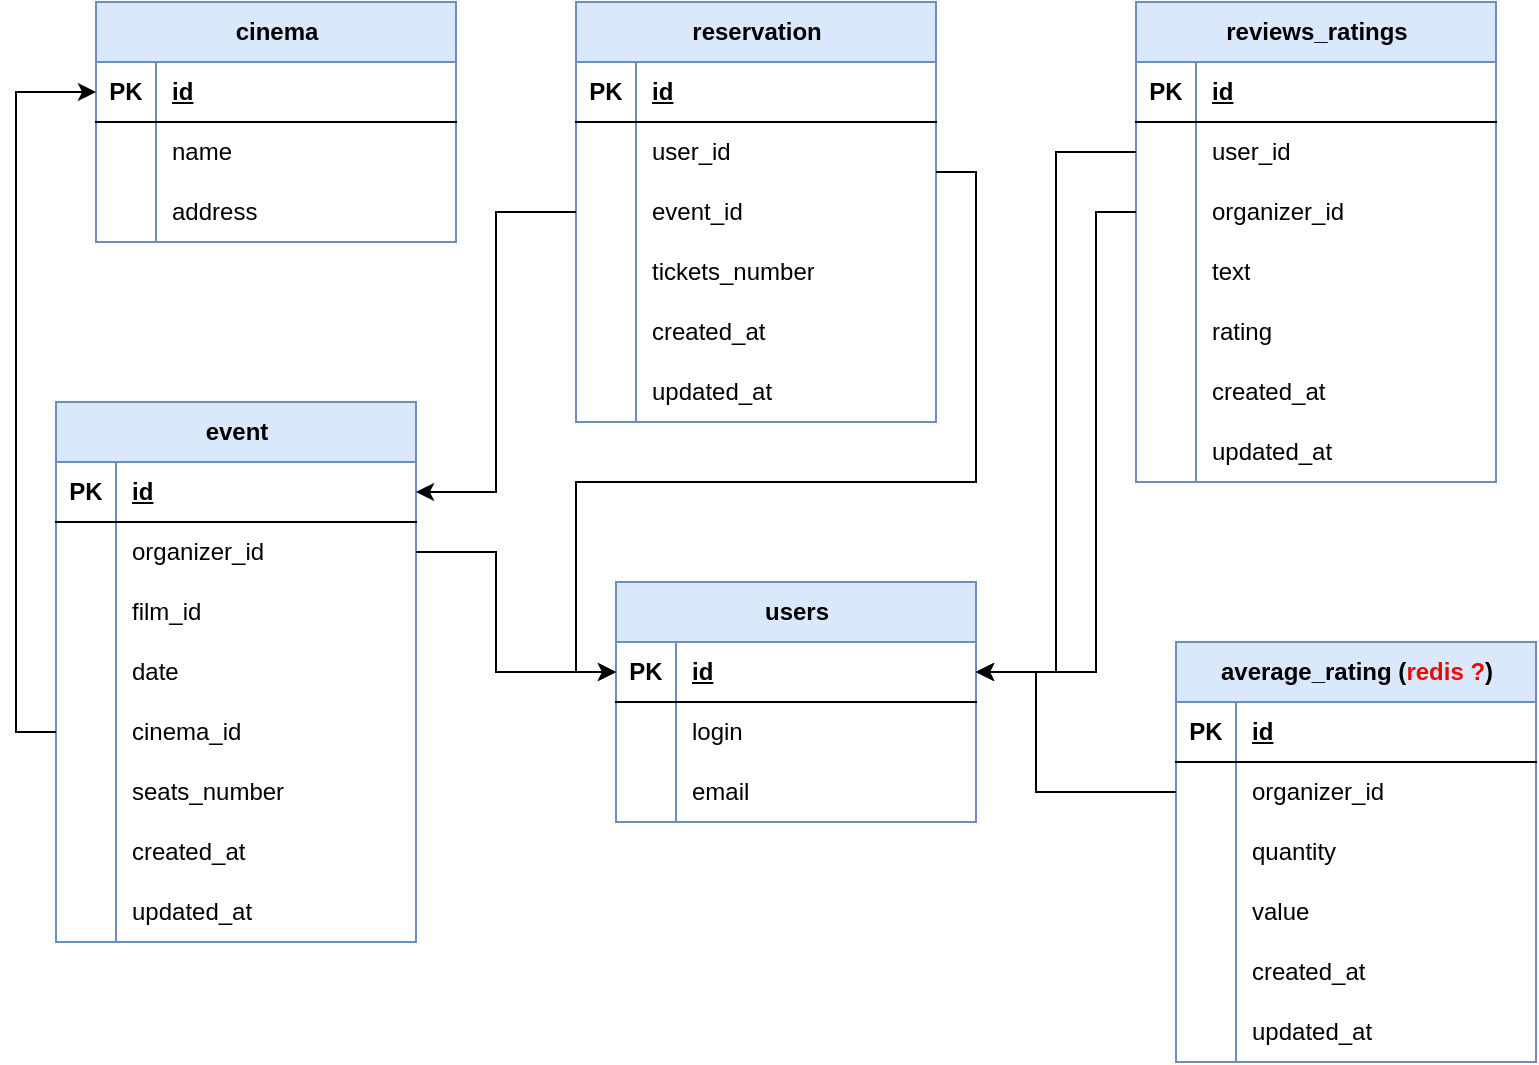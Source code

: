 <mxfile version="22.1.18" type="github">
  <diagram name="Страница — 1" id="oq_kUzx2xhoSxxV91Ang">
    <mxGraphModel dx="845" dy="782" grid="1" gridSize="10" guides="1" tooltips="1" connect="1" arrows="1" fold="1" page="1" pageScale="1" pageWidth="827" pageHeight="1169" math="0" shadow="0">
      <root>
        <mxCell id="0" />
        <mxCell id="1" parent="0" />
        <mxCell id="KejXjHFrQKpCQ6YJ0k5j-1" value="event" style="shape=table;startSize=30;container=1;collapsible=1;childLayout=tableLayout;fixedRows=1;rowLines=0;fontStyle=1;align=center;resizeLast=1;html=1;fillColor=#dae8fc;strokeColor=#6c8ebf;" vertex="1" parent="1">
          <mxGeometry x="60" y="240" width="180" height="270" as="geometry" />
        </mxCell>
        <mxCell id="KejXjHFrQKpCQ6YJ0k5j-2" value="" style="shape=tableRow;horizontal=0;startSize=0;swimlaneHead=0;swimlaneBody=0;fillColor=none;collapsible=0;dropTarget=0;points=[[0,0.5],[1,0.5]];portConstraint=eastwest;top=0;left=0;right=0;bottom=1;" vertex="1" parent="KejXjHFrQKpCQ6YJ0k5j-1">
          <mxGeometry y="30" width="180" height="30" as="geometry" />
        </mxCell>
        <mxCell id="KejXjHFrQKpCQ6YJ0k5j-3" value="PK" style="shape=partialRectangle;connectable=0;fillColor=none;top=0;left=0;bottom=0;right=0;fontStyle=1;overflow=hidden;whiteSpace=wrap;html=1;" vertex="1" parent="KejXjHFrQKpCQ6YJ0k5j-2">
          <mxGeometry width="30" height="30" as="geometry">
            <mxRectangle width="30" height="30" as="alternateBounds" />
          </mxGeometry>
        </mxCell>
        <mxCell id="KejXjHFrQKpCQ6YJ0k5j-4" value="id" style="shape=partialRectangle;connectable=0;fillColor=none;top=0;left=0;bottom=0;right=0;align=left;spacingLeft=6;fontStyle=5;overflow=hidden;whiteSpace=wrap;html=1;" vertex="1" parent="KejXjHFrQKpCQ6YJ0k5j-2">
          <mxGeometry x="30" width="150" height="30" as="geometry">
            <mxRectangle width="150" height="30" as="alternateBounds" />
          </mxGeometry>
        </mxCell>
        <mxCell id="KejXjHFrQKpCQ6YJ0k5j-5" value="" style="shape=tableRow;horizontal=0;startSize=0;swimlaneHead=0;swimlaneBody=0;fillColor=none;collapsible=0;dropTarget=0;points=[[0,0.5],[1,0.5]];portConstraint=eastwest;top=0;left=0;right=0;bottom=0;" vertex="1" parent="KejXjHFrQKpCQ6YJ0k5j-1">
          <mxGeometry y="60" width="180" height="30" as="geometry" />
        </mxCell>
        <mxCell id="KejXjHFrQKpCQ6YJ0k5j-6" value="" style="shape=partialRectangle;connectable=0;fillColor=none;top=0;left=0;bottom=0;right=0;editable=1;overflow=hidden;whiteSpace=wrap;html=1;" vertex="1" parent="KejXjHFrQKpCQ6YJ0k5j-5">
          <mxGeometry width="30" height="30" as="geometry">
            <mxRectangle width="30" height="30" as="alternateBounds" />
          </mxGeometry>
        </mxCell>
        <mxCell id="KejXjHFrQKpCQ6YJ0k5j-7" value="organizer_id" style="shape=partialRectangle;connectable=0;fillColor=none;top=0;left=0;bottom=0;right=0;align=left;spacingLeft=6;overflow=hidden;whiteSpace=wrap;html=1;" vertex="1" parent="KejXjHFrQKpCQ6YJ0k5j-5">
          <mxGeometry x="30" width="150" height="30" as="geometry">
            <mxRectangle width="150" height="30" as="alternateBounds" />
          </mxGeometry>
        </mxCell>
        <mxCell id="KejXjHFrQKpCQ6YJ0k5j-8" value="" style="shape=tableRow;horizontal=0;startSize=0;swimlaneHead=0;swimlaneBody=0;fillColor=none;collapsible=0;dropTarget=0;points=[[0,0.5],[1,0.5]];portConstraint=eastwest;top=0;left=0;right=0;bottom=0;" vertex="1" parent="KejXjHFrQKpCQ6YJ0k5j-1">
          <mxGeometry y="90" width="180" height="30" as="geometry" />
        </mxCell>
        <mxCell id="KejXjHFrQKpCQ6YJ0k5j-9" value="" style="shape=partialRectangle;connectable=0;fillColor=none;top=0;left=0;bottom=0;right=0;editable=1;overflow=hidden;whiteSpace=wrap;html=1;" vertex="1" parent="KejXjHFrQKpCQ6YJ0k5j-8">
          <mxGeometry width="30" height="30" as="geometry">
            <mxRectangle width="30" height="30" as="alternateBounds" />
          </mxGeometry>
        </mxCell>
        <mxCell id="KejXjHFrQKpCQ6YJ0k5j-10" value="film_id" style="shape=partialRectangle;connectable=0;fillColor=none;top=0;left=0;bottom=0;right=0;align=left;spacingLeft=6;overflow=hidden;whiteSpace=wrap;html=1;" vertex="1" parent="KejXjHFrQKpCQ6YJ0k5j-8">
          <mxGeometry x="30" width="150" height="30" as="geometry">
            <mxRectangle width="150" height="30" as="alternateBounds" />
          </mxGeometry>
        </mxCell>
        <mxCell id="KejXjHFrQKpCQ6YJ0k5j-11" value="" style="shape=tableRow;horizontal=0;startSize=0;swimlaneHead=0;swimlaneBody=0;fillColor=none;collapsible=0;dropTarget=0;points=[[0,0.5],[1,0.5]];portConstraint=eastwest;top=0;left=0;right=0;bottom=0;" vertex="1" parent="KejXjHFrQKpCQ6YJ0k5j-1">
          <mxGeometry y="120" width="180" height="30" as="geometry" />
        </mxCell>
        <mxCell id="KejXjHFrQKpCQ6YJ0k5j-12" value="" style="shape=partialRectangle;connectable=0;fillColor=none;top=0;left=0;bottom=0;right=0;editable=1;overflow=hidden;whiteSpace=wrap;html=1;" vertex="1" parent="KejXjHFrQKpCQ6YJ0k5j-11">
          <mxGeometry width="30" height="30" as="geometry">
            <mxRectangle width="30" height="30" as="alternateBounds" />
          </mxGeometry>
        </mxCell>
        <mxCell id="KejXjHFrQKpCQ6YJ0k5j-13" value="date" style="shape=partialRectangle;connectable=0;fillColor=none;top=0;left=0;bottom=0;right=0;align=left;spacingLeft=6;overflow=hidden;whiteSpace=wrap;html=1;" vertex="1" parent="KejXjHFrQKpCQ6YJ0k5j-11">
          <mxGeometry x="30" width="150" height="30" as="geometry">
            <mxRectangle width="150" height="30" as="alternateBounds" />
          </mxGeometry>
        </mxCell>
        <mxCell id="KejXjHFrQKpCQ6YJ0k5j-41" value="" style="shape=tableRow;horizontal=0;startSize=0;swimlaneHead=0;swimlaneBody=0;fillColor=none;collapsible=0;dropTarget=0;points=[[0,0.5],[1,0.5]];portConstraint=eastwest;top=0;left=0;right=0;bottom=0;" vertex="1" parent="KejXjHFrQKpCQ6YJ0k5j-1">
          <mxGeometry y="150" width="180" height="30" as="geometry" />
        </mxCell>
        <mxCell id="KejXjHFrQKpCQ6YJ0k5j-42" value="" style="shape=partialRectangle;connectable=0;fillColor=none;top=0;left=0;bottom=0;right=0;editable=1;overflow=hidden;whiteSpace=wrap;html=1;" vertex="1" parent="KejXjHFrQKpCQ6YJ0k5j-41">
          <mxGeometry width="30" height="30" as="geometry">
            <mxRectangle width="30" height="30" as="alternateBounds" />
          </mxGeometry>
        </mxCell>
        <mxCell id="KejXjHFrQKpCQ6YJ0k5j-43" value="cinema_id" style="shape=partialRectangle;connectable=0;fillColor=none;top=0;left=0;bottom=0;right=0;align=left;spacingLeft=6;overflow=hidden;whiteSpace=wrap;html=1;" vertex="1" parent="KejXjHFrQKpCQ6YJ0k5j-41">
          <mxGeometry x="30" width="150" height="30" as="geometry">
            <mxRectangle width="150" height="30" as="alternateBounds" />
          </mxGeometry>
        </mxCell>
        <mxCell id="KejXjHFrQKpCQ6YJ0k5j-44" value="" style="shape=tableRow;horizontal=0;startSize=0;swimlaneHead=0;swimlaneBody=0;fillColor=none;collapsible=0;dropTarget=0;points=[[0,0.5],[1,0.5]];portConstraint=eastwest;top=0;left=0;right=0;bottom=0;" vertex="1" parent="KejXjHFrQKpCQ6YJ0k5j-1">
          <mxGeometry y="180" width="180" height="30" as="geometry" />
        </mxCell>
        <mxCell id="KejXjHFrQKpCQ6YJ0k5j-45" value="" style="shape=partialRectangle;connectable=0;fillColor=none;top=0;left=0;bottom=0;right=0;editable=1;overflow=hidden;whiteSpace=wrap;html=1;" vertex="1" parent="KejXjHFrQKpCQ6YJ0k5j-44">
          <mxGeometry width="30" height="30" as="geometry">
            <mxRectangle width="30" height="30" as="alternateBounds" />
          </mxGeometry>
        </mxCell>
        <mxCell id="KejXjHFrQKpCQ6YJ0k5j-46" value="seats_number" style="shape=partialRectangle;connectable=0;fillColor=none;top=0;left=0;bottom=0;right=0;align=left;spacingLeft=6;overflow=hidden;whiteSpace=wrap;html=1;" vertex="1" parent="KejXjHFrQKpCQ6YJ0k5j-44">
          <mxGeometry x="30" width="150" height="30" as="geometry">
            <mxRectangle width="150" height="30" as="alternateBounds" />
          </mxGeometry>
        </mxCell>
        <mxCell id="KejXjHFrQKpCQ6YJ0k5j-61" value="" style="shape=tableRow;horizontal=0;startSize=0;swimlaneHead=0;swimlaneBody=0;fillColor=none;collapsible=0;dropTarget=0;points=[[0,0.5],[1,0.5]];portConstraint=eastwest;top=0;left=0;right=0;bottom=0;" vertex="1" parent="KejXjHFrQKpCQ6YJ0k5j-1">
          <mxGeometry y="210" width="180" height="30" as="geometry" />
        </mxCell>
        <mxCell id="KejXjHFrQKpCQ6YJ0k5j-62" value="" style="shape=partialRectangle;connectable=0;fillColor=none;top=0;left=0;bottom=0;right=0;editable=1;overflow=hidden;whiteSpace=wrap;html=1;" vertex="1" parent="KejXjHFrQKpCQ6YJ0k5j-61">
          <mxGeometry width="30" height="30" as="geometry">
            <mxRectangle width="30" height="30" as="alternateBounds" />
          </mxGeometry>
        </mxCell>
        <mxCell id="KejXjHFrQKpCQ6YJ0k5j-63" value="created_at" style="shape=partialRectangle;connectable=0;fillColor=none;top=0;left=0;bottom=0;right=0;align=left;spacingLeft=6;overflow=hidden;whiteSpace=wrap;html=1;" vertex="1" parent="KejXjHFrQKpCQ6YJ0k5j-61">
          <mxGeometry x="30" width="150" height="30" as="geometry">
            <mxRectangle width="150" height="30" as="alternateBounds" />
          </mxGeometry>
        </mxCell>
        <mxCell id="KejXjHFrQKpCQ6YJ0k5j-64" value="" style="shape=tableRow;horizontal=0;startSize=0;swimlaneHead=0;swimlaneBody=0;fillColor=none;collapsible=0;dropTarget=0;points=[[0,0.5],[1,0.5]];portConstraint=eastwest;top=0;left=0;right=0;bottom=0;" vertex="1" parent="KejXjHFrQKpCQ6YJ0k5j-1">
          <mxGeometry y="240" width="180" height="30" as="geometry" />
        </mxCell>
        <mxCell id="KejXjHFrQKpCQ6YJ0k5j-65" value="" style="shape=partialRectangle;connectable=0;fillColor=none;top=0;left=0;bottom=0;right=0;editable=1;overflow=hidden;whiteSpace=wrap;html=1;" vertex="1" parent="KejXjHFrQKpCQ6YJ0k5j-64">
          <mxGeometry width="30" height="30" as="geometry">
            <mxRectangle width="30" height="30" as="alternateBounds" />
          </mxGeometry>
        </mxCell>
        <mxCell id="KejXjHFrQKpCQ6YJ0k5j-66" value="updated_at" style="shape=partialRectangle;connectable=0;fillColor=none;top=0;left=0;bottom=0;right=0;align=left;spacingLeft=6;overflow=hidden;whiteSpace=wrap;html=1;" vertex="1" parent="KejXjHFrQKpCQ6YJ0k5j-64">
          <mxGeometry x="30" width="150" height="30" as="geometry">
            <mxRectangle width="150" height="30" as="alternateBounds" />
          </mxGeometry>
        </mxCell>
        <mxCell id="KejXjHFrQKpCQ6YJ0k5j-47" value="cinema" style="shape=table;startSize=30;container=1;collapsible=1;childLayout=tableLayout;fixedRows=1;rowLines=0;fontStyle=1;align=center;resizeLast=1;html=1;fillColor=#dae8fc;strokeColor=#6c8ebf;" vertex="1" parent="1">
          <mxGeometry x="80" y="40" width="180" height="120" as="geometry" />
        </mxCell>
        <mxCell id="KejXjHFrQKpCQ6YJ0k5j-48" value="" style="shape=tableRow;horizontal=0;startSize=0;swimlaneHead=0;swimlaneBody=0;fillColor=none;collapsible=0;dropTarget=0;points=[[0,0.5],[1,0.5]];portConstraint=eastwest;top=0;left=0;right=0;bottom=1;" vertex="1" parent="KejXjHFrQKpCQ6YJ0k5j-47">
          <mxGeometry y="30" width="180" height="30" as="geometry" />
        </mxCell>
        <mxCell id="KejXjHFrQKpCQ6YJ0k5j-49" value="PK" style="shape=partialRectangle;connectable=0;fillColor=none;top=0;left=0;bottom=0;right=0;fontStyle=1;overflow=hidden;whiteSpace=wrap;html=1;" vertex="1" parent="KejXjHFrQKpCQ6YJ0k5j-48">
          <mxGeometry width="30" height="30" as="geometry">
            <mxRectangle width="30" height="30" as="alternateBounds" />
          </mxGeometry>
        </mxCell>
        <mxCell id="KejXjHFrQKpCQ6YJ0k5j-50" value="id" style="shape=partialRectangle;connectable=0;fillColor=none;top=0;left=0;bottom=0;right=0;align=left;spacingLeft=6;fontStyle=5;overflow=hidden;whiteSpace=wrap;html=1;" vertex="1" parent="KejXjHFrQKpCQ6YJ0k5j-48">
          <mxGeometry x="30" width="150" height="30" as="geometry">
            <mxRectangle width="150" height="30" as="alternateBounds" />
          </mxGeometry>
        </mxCell>
        <mxCell id="KejXjHFrQKpCQ6YJ0k5j-51" value="" style="shape=tableRow;horizontal=0;startSize=0;swimlaneHead=0;swimlaneBody=0;fillColor=none;collapsible=0;dropTarget=0;points=[[0,0.5],[1,0.5]];portConstraint=eastwest;top=0;left=0;right=0;bottom=0;" vertex="1" parent="KejXjHFrQKpCQ6YJ0k5j-47">
          <mxGeometry y="60" width="180" height="30" as="geometry" />
        </mxCell>
        <mxCell id="KejXjHFrQKpCQ6YJ0k5j-52" value="" style="shape=partialRectangle;connectable=0;fillColor=none;top=0;left=0;bottom=0;right=0;editable=1;overflow=hidden;whiteSpace=wrap;html=1;" vertex="1" parent="KejXjHFrQKpCQ6YJ0k5j-51">
          <mxGeometry width="30" height="30" as="geometry">
            <mxRectangle width="30" height="30" as="alternateBounds" />
          </mxGeometry>
        </mxCell>
        <mxCell id="KejXjHFrQKpCQ6YJ0k5j-53" value="name" style="shape=partialRectangle;connectable=0;fillColor=none;top=0;left=0;bottom=0;right=0;align=left;spacingLeft=6;overflow=hidden;whiteSpace=wrap;html=1;" vertex="1" parent="KejXjHFrQKpCQ6YJ0k5j-51">
          <mxGeometry x="30" width="150" height="30" as="geometry">
            <mxRectangle width="150" height="30" as="alternateBounds" />
          </mxGeometry>
        </mxCell>
        <mxCell id="KejXjHFrQKpCQ6YJ0k5j-54" value="" style="shape=tableRow;horizontal=0;startSize=0;swimlaneHead=0;swimlaneBody=0;fillColor=none;collapsible=0;dropTarget=0;points=[[0,0.5],[1,0.5]];portConstraint=eastwest;top=0;left=0;right=0;bottom=0;" vertex="1" parent="KejXjHFrQKpCQ6YJ0k5j-47">
          <mxGeometry y="90" width="180" height="30" as="geometry" />
        </mxCell>
        <mxCell id="KejXjHFrQKpCQ6YJ0k5j-55" value="" style="shape=partialRectangle;connectable=0;fillColor=none;top=0;left=0;bottom=0;right=0;editable=1;overflow=hidden;whiteSpace=wrap;html=1;" vertex="1" parent="KejXjHFrQKpCQ6YJ0k5j-54">
          <mxGeometry width="30" height="30" as="geometry">
            <mxRectangle width="30" height="30" as="alternateBounds" />
          </mxGeometry>
        </mxCell>
        <mxCell id="KejXjHFrQKpCQ6YJ0k5j-56" value="address" style="shape=partialRectangle;connectable=0;fillColor=none;top=0;left=0;bottom=0;right=0;align=left;spacingLeft=6;overflow=hidden;whiteSpace=wrap;html=1;" vertex="1" parent="KejXjHFrQKpCQ6YJ0k5j-54">
          <mxGeometry x="30" width="150" height="30" as="geometry">
            <mxRectangle width="150" height="30" as="alternateBounds" />
          </mxGeometry>
        </mxCell>
        <mxCell id="KejXjHFrQKpCQ6YJ0k5j-67" value="reservation" style="shape=table;startSize=30;container=1;collapsible=1;childLayout=tableLayout;fixedRows=1;rowLines=0;fontStyle=1;align=center;resizeLast=1;html=1;fillColor=#dae8fc;strokeColor=#6c8ebf;" vertex="1" parent="1">
          <mxGeometry x="320" y="40" width="180" height="210" as="geometry" />
        </mxCell>
        <mxCell id="KejXjHFrQKpCQ6YJ0k5j-68" value="" style="shape=tableRow;horizontal=0;startSize=0;swimlaneHead=0;swimlaneBody=0;fillColor=none;collapsible=0;dropTarget=0;points=[[0,0.5],[1,0.5]];portConstraint=eastwest;top=0;left=0;right=0;bottom=1;" vertex="1" parent="KejXjHFrQKpCQ6YJ0k5j-67">
          <mxGeometry y="30" width="180" height="30" as="geometry" />
        </mxCell>
        <mxCell id="KejXjHFrQKpCQ6YJ0k5j-69" value="PK" style="shape=partialRectangle;connectable=0;fillColor=none;top=0;left=0;bottom=0;right=0;fontStyle=1;overflow=hidden;whiteSpace=wrap;html=1;" vertex="1" parent="KejXjHFrQKpCQ6YJ0k5j-68">
          <mxGeometry width="30" height="30" as="geometry">
            <mxRectangle width="30" height="30" as="alternateBounds" />
          </mxGeometry>
        </mxCell>
        <mxCell id="KejXjHFrQKpCQ6YJ0k5j-70" value="id" style="shape=partialRectangle;connectable=0;fillColor=none;top=0;left=0;bottom=0;right=0;align=left;spacingLeft=6;fontStyle=5;overflow=hidden;whiteSpace=wrap;html=1;" vertex="1" parent="KejXjHFrQKpCQ6YJ0k5j-68">
          <mxGeometry x="30" width="150" height="30" as="geometry">
            <mxRectangle width="150" height="30" as="alternateBounds" />
          </mxGeometry>
        </mxCell>
        <mxCell id="KejXjHFrQKpCQ6YJ0k5j-71" value="" style="shape=tableRow;horizontal=0;startSize=0;swimlaneHead=0;swimlaneBody=0;fillColor=none;collapsible=0;dropTarget=0;points=[[0,0.5],[1,0.5]];portConstraint=eastwest;top=0;left=0;right=0;bottom=0;" vertex="1" parent="KejXjHFrQKpCQ6YJ0k5j-67">
          <mxGeometry y="60" width="180" height="30" as="geometry" />
        </mxCell>
        <mxCell id="KejXjHFrQKpCQ6YJ0k5j-72" value="" style="shape=partialRectangle;connectable=0;fillColor=none;top=0;left=0;bottom=0;right=0;editable=1;overflow=hidden;whiteSpace=wrap;html=1;" vertex="1" parent="KejXjHFrQKpCQ6YJ0k5j-71">
          <mxGeometry width="30" height="30" as="geometry">
            <mxRectangle width="30" height="30" as="alternateBounds" />
          </mxGeometry>
        </mxCell>
        <mxCell id="KejXjHFrQKpCQ6YJ0k5j-73" value="user_id" style="shape=partialRectangle;connectable=0;fillColor=none;top=0;left=0;bottom=0;right=0;align=left;spacingLeft=6;overflow=hidden;whiteSpace=wrap;html=1;" vertex="1" parent="KejXjHFrQKpCQ6YJ0k5j-71">
          <mxGeometry x="30" width="150" height="30" as="geometry">
            <mxRectangle width="150" height="30" as="alternateBounds" />
          </mxGeometry>
        </mxCell>
        <mxCell id="KejXjHFrQKpCQ6YJ0k5j-74" value="" style="shape=tableRow;horizontal=0;startSize=0;swimlaneHead=0;swimlaneBody=0;fillColor=none;collapsible=0;dropTarget=0;points=[[0,0.5],[1,0.5]];portConstraint=eastwest;top=0;left=0;right=0;bottom=0;" vertex="1" parent="KejXjHFrQKpCQ6YJ0k5j-67">
          <mxGeometry y="90" width="180" height="30" as="geometry" />
        </mxCell>
        <mxCell id="KejXjHFrQKpCQ6YJ0k5j-75" value="" style="shape=partialRectangle;connectable=0;fillColor=none;top=0;left=0;bottom=0;right=0;editable=1;overflow=hidden;whiteSpace=wrap;html=1;" vertex="1" parent="KejXjHFrQKpCQ6YJ0k5j-74">
          <mxGeometry width="30" height="30" as="geometry">
            <mxRectangle width="30" height="30" as="alternateBounds" />
          </mxGeometry>
        </mxCell>
        <mxCell id="KejXjHFrQKpCQ6YJ0k5j-76" value="event_id" style="shape=partialRectangle;connectable=0;fillColor=none;top=0;left=0;bottom=0;right=0;align=left;spacingLeft=6;overflow=hidden;whiteSpace=wrap;html=1;" vertex="1" parent="KejXjHFrQKpCQ6YJ0k5j-74">
          <mxGeometry x="30" width="150" height="30" as="geometry">
            <mxRectangle width="150" height="30" as="alternateBounds" />
          </mxGeometry>
        </mxCell>
        <mxCell id="KejXjHFrQKpCQ6YJ0k5j-77" value="" style="shape=tableRow;horizontal=0;startSize=0;swimlaneHead=0;swimlaneBody=0;fillColor=none;collapsible=0;dropTarget=0;points=[[0,0.5],[1,0.5]];portConstraint=eastwest;top=0;left=0;right=0;bottom=0;" vertex="1" parent="KejXjHFrQKpCQ6YJ0k5j-67">
          <mxGeometry y="120" width="180" height="30" as="geometry" />
        </mxCell>
        <mxCell id="KejXjHFrQKpCQ6YJ0k5j-78" value="" style="shape=partialRectangle;connectable=0;fillColor=none;top=0;left=0;bottom=0;right=0;editable=1;overflow=hidden;whiteSpace=wrap;html=1;" vertex="1" parent="KejXjHFrQKpCQ6YJ0k5j-77">
          <mxGeometry width="30" height="30" as="geometry">
            <mxRectangle width="30" height="30" as="alternateBounds" />
          </mxGeometry>
        </mxCell>
        <mxCell id="KejXjHFrQKpCQ6YJ0k5j-79" value="tickets_number" style="shape=partialRectangle;connectable=0;fillColor=none;top=0;left=0;bottom=0;right=0;align=left;spacingLeft=6;overflow=hidden;whiteSpace=wrap;html=1;" vertex="1" parent="KejXjHFrQKpCQ6YJ0k5j-77">
          <mxGeometry x="30" width="150" height="30" as="geometry">
            <mxRectangle width="150" height="30" as="alternateBounds" />
          </mxGeometry>
        </mxCell>
        <mxCell id="KejXjHFrQKpCQ6YJ0k5j-144" value="" style="shape=tableRow;horizontal=0;startSize=0;swimlaneHead=0;swimlaneBody=0;fillColor=none;collapsible=0;dropTarget=0;points=[[0,0.5],[1,0.5]];portConstraint=eastwest;top=0;left=0;right=0;bottom=0;" vertex="1" parent="KejXjHFrQKpCQ6YJ0k5j-67">
          <mxGeometry y="150" width="180" height="30" as="geometry" />
        </mxCell>
        <mxCell id="KejXjHFrQKpCQ6YJ0k5j-145" value="" style="shape=partialRectangle;connectable=0;fillColor=none;top=0;left=0;bottom=0;right=0;editable=1;overflow=hidden;whiteSpace=wrap;html=1;" vertex="1" parent="KejXjHFrQKpCQ6YJ0k5j-144">
          <mxGeometry width="30" height="30" as="geometry">
            <mxRectangle width="30" height="30" as="alternateBounds" />
          </mxGeometry>
        </mxCell>
        <mxCell id="KejXjHFrQKpCQ6YJ0k5j-146" value="created_at" style="shape=partialRectangle;connectable=0;fillColor=none;top=0;left=0;bottom=0;right=0;align=left;spacingLeft=6;overflow=hidden;whiteSpace=wrap;html=1;" vertex="1" parent="KejXjHFrQKpCQ6YJ0k5j-144">
          <mxGeometry x="30" width="150" height="30" as="geometry">
            <mxRectangle width="150" height="30" as="alternateBounds" />
          </mxGeometry>
        </mxCell>
        <mxCell id="KejXjHFrQKpCQ6YJ0k5j-147" value="" style="shape=tableRow;horizontal=0;startSize=0;swimlaneHead=0;swimlaneBody=0;fillColor=none;collapsible=0;dropTarget=0;points=[[0,0.5],[1,0.5]];portConstraint=eastwest;top=0;left=0;right=0;bottom=0;" vertex="1" parent="KejXjHFrQKpCQ6YJ0k5j-67">
          <mxGeometry y="180" width="180" height="30" as="geometry" />
        </mxCell>
        <mxCell id="KejXjHFrQKpCQ6YJ0k5j-148" value="" style="shape=partialRectangle;connectable=0;fillColor=none;top=0;left=0;bottom=0;right=0;editable=1;overflow=hidden;whiteSpace=wrap;html=1;" vertex="1" parent="KejXjHFrQKpCQ6YJ0k5j-147">
          <mxGeometry width="30" height="30" as="geometry">
            <mxRectangle width="30" height="30" as="alternateBounds" />
          </mxGeometry>
        </mxCell>
        <mxCell id="KejXjHFrQKpCQ6YJ0k5j-149" value="updated_at" style="shape=partialRectangle;connectable=0;fillColor=none;top=0;left=0;bottom=0;right=0;align=left;spacingLeft=6;overflow=hidden;whiteSpace=wrap;html=1;" vertex="1" parent="KejXjHFrQKpCQ6YJ0k5j-147">
          <mxGeometry x="30" width="150" height="30" as="geometry">
            <mxRectangle width="150" height="30" as="alternateBounds" />
          </mxGeometry>
        </mxCell>
        <mxCell id="KejXjHFrQKpCQ6YJ0k5j-81" value="reviews_ratings" style="shape=table;startSize=30;container=1;collapsible=1;childLayout=tableLayout;fixedRows=1;rowLines=0;fontStyle=1;align=center;resizeLast=1;html=1;fillColor=#dae8fc;strokeColor=#6c8ebf;" vertex="1" parent="1">
          <mxGeometry x="600" y="40" width="180" height="240" as="geometry" />
        </mxCell>
        <mxCell id="KejXjHFrQKpCQ6YJ0k5j-82" value="" style="shape=tableRow;horizontal=0;startSize=0;swimlaneHead=0;swimlaneBody=0;fillColor=none;collapsible=0;dropTarget=0;points=[[0,0.5],[1,0.5]];portConstraint=eastwest;top=0;left=0;right=0;bottom=1;" vertex="1" parent="KejXjHFrQKpCQ6YJ0k5j-81">
          <mxGeometry y="30" width="180" height="30" as="geometry" />
        </mxCell>
        <mxCell id="KejXjHFrQKpCQ6YJ0k5j-83" value="PK" style="shape=partialRectangle;connectable=0;fillColor=none;top=0;left=0;bottom=0;right=0;fontStyle=1;overflow=hidden;whiteSpace=wrap;html=1;" vertex="1" parent="KejXjHFrQKpCQ6YJ0k5j-82">
          <mxGeometry width="30" height="30" as="geometry">
            <mxRectangle width="30" height="30" as="alternateBounds" />
          </mxGeometry>
        </mxCell>
        <mxCell id="KejXjHFrQKpCQ6YJ0k5j-84" value="id" style="shape=partialRectangle;connectable=0;fillColor=none;top=0;left=0;bottom=0;right=0;align=left;spacingLeft=6;fontStyle=5;overflow=hidden;whiteSpace=wrap;html=1;" vertex="1" parent="KejXjHFrQKpCQ6YJ0k5j-82">
          <mxGeometry x="30" width="150" height="30" as="geometry">
            <mxRectangle width="150" height="30" as="alternateBounds" />
          </mxGeometry>
        </mxCell>
        <mxCell id="KejXjHFrQKpCQ6YJ0k5j-85" value="" style="shape=tableRow;horizontal=0;startSize=0;swimlaneHead=0;swimlaneBody=0;fillColor=none;collapsible=0;dropTarget=0;points=[[0,0.5],[1,0.5]];portConstraint=eastwest;top=0;left=0;right=0;bottom=0;" vertex="1" parent="KejXjHFrQKpCQ6YJ0k5j-81">
          <mxGeometry y="60" width="180" height="30" as="geometry" />
        </mxCell>
        <mxCell id="KejXjHFrQKpCQ6YJ0k5j-86" value="" style="shape=partialRectangle;connectable=0;fillColor=none;top=0;left=0;bottom=0;right=0;editable=1;overflow=hidden;whiteSpace=wrap;html=1;" vertex="1" parent="KejXjHFrQKpCQ6YJ0k5j-85">
          <mxGeometry width="30" height="30" as="geometry">
            <mxRectangle width="30" height="30" as="alternateBounds" />
          </mxGeometry>
        </mxCell>
        <mxCell id="KejXjHFrQKpCQ6YJ0k5j-87" value="user_id" style="shape=partialRectangle;connectable=0;fillColor=none;top=0;left=0;bottom=0;right=0;align=left;spacingLeft=6;overflow=hidden;whiteSpace=wrap;html=1;" vertex="1" parent="KejXjHFrQKpCQ6YJ0k5j-85">
          <mxGeometry x="30" width="150" height="30" as="geometry">
            <mxRectangle width="150" height="30" as="alternateBounds" />
          </mxGeometry>
        </mxCell>
        <mxCell id="KejXjHFrQKpCQ6YJ0k5j-88" value="" style="shape=tableRow;horizontal=0;startSize=0;swimlaneHead=0;swimlaneBody=0;fillColor=none;collapsible=0;dropTarget=0;points=[[0,0.5],[1,0.5]];portConstraint=eastwest;top=0;left=0;right=0;bottom=0;" vertex="1" parent="KejXjHFrQKpCQ6YJ0k5j-81">
          <mxGeometry y="90" width="180" height="30" as="geometry" />
        </mxCell>
        <mxCell id="KejXjHFrQKpCQ6YJ0k5j-89" value="" style="shape=partialRectangle;connectable=0;fillColor=none;top=0;left=0;bottom=0;right=0;editable=1;overflow=hidden;whiteSpace=wrap;html=1;" vertex="1" parent="KejXjHFrQKpCQ6YJ0k5j-88">
          <mxGeometry width="30" height="30" as="geometry">
            <mxRectangle width="30" height="30" as="alternateBounds" />
          </mxGeometry>
        </mxCell>
        <mxCell id="KejXjHFrQKpCQ6YJ0k5j-90" value="organizer_id" style="shape=partialRectangle;connectable=0;fillColor=none;top=0;left=0;bottom=0;right=0;align=left;spacingLeft=6;overflow=hidden;whiteSpace=wrap;html=1;" vertex="1" parent="KejXjHFrQKpCQ6YJ0k5j-88">
          <mxGeometry x="30" width="150" height="30" as="geometry">
            <mxRectangle width="150" height="30" as="alternateBounds" />
          </mxGeometry>
        </mxCell>
        <mxCell id="KejXjHFrQKpCQ6YJ0k5j-91" value="" style="shape=tableRow;horizontal=0;startSize=0;swimlaneHead=0;swimlaneBody=0;fillColor=none;collapsible=0;dropTarget=0;points=[[0,0.5],[1,0.5]];portConstraint=eastwest;top=0;left=0;right=0;bottom=0;" vertex="1" parent="KejXjHFrQKpCQ6YJ0k5j-81">
          <mxGeometry y="120" width="180" height="30" as="geometry" />
        </mxCell>
        <mxCell id="KejXjHFrQKpCQ6YJ0k5j-92" value="" style="shape=partialRectangle;connectable=0;fillColor=none;top=0;left=0;bottom=0;right=0;editable=1;overflow=hidden;whiteSpace=wrap;html=1;" vertex="1" parent="KejXjHFrQKpCQ6YJ0k5j-91">
          <mxGeometry width="30" height="30" as="geometry">
            <mxRectangle width="30" height="30" as="alternateBounds" />
          </mxGeometry>
        </mxCell>
        <mxCell id="KejXjHFrQKpCQ6YJ0k5j-93" value="text" style="shape=partialRectangle;connectable=0;fillColor=none;top=0;left=0;bottom=0;right=0;align=left;spacingLeft=6;overflow=hidden;whiteSpace=wrap;html=1;" vertex="1" parent="KejXjHFrQKpCQ6YJ0k5j-91">
          <mxGeometry x="30" width="150" height="30" as="geometry">
            <mxRectangle width="150" height="30" as="alternateBounds" />
          </mxGeometry>
        </mxCell>
        <mxCell id="KejXjHFrQKpCQ6YJ0k5j-95" value="" style="shape=tableRow;horizontal=0;startSize=0;swimlaneHead=0;swimlaneBody=0;fillColor=none;collapsible=0;dropTarget=0;points=[[0,0.5],[1,0.5]];portConstraint=eastwest;top=0;left=0;right=0;bottom=0;" vertex="1" parent="KejXjHFrQKpCQ6YJ0k5j-81">
          <mxGeometry y="150" width="180" height="30" as="geometry" />
        </mxCell>
        <mxCell id="KejXjHFrQKpCQ6YJ0k5j-96" value="" style="shape=partialRectangle;connectable=0;fillColor=none;top=0;left=0;bottom=0;right=0;editable=1;overflow=hidden;whiteSpace=wrap;html=1;" vertex="1" parent="KejXjHFrQKpCQ6YJ0k5j-95">
          <mxGeometry width="30" height="30" as="geometry">
            <mxRectangle width="30" height="30" as="alternateBounds" />
          </mxGeometry>
        </mxCell>
        <mxCell id="KejXjHFrQKpCQ6YJ0k5j-97" value="rating" style="shape=partialRectangle;connectable=0;fillColor=none;top=0;left=0;bottom=0;right=0;align=left;spacingLeft=6;overflow=hidden;whiteSpace=wrap;html=1;" vertex="1" parent="KejXjHFrQKpCQ6YJ0k5j-95">
          <mxGeometry x="30" width="150" height="30" as="geometry">
            <mxRectangle width="150" height="30" as="alternateBounds" />
          </mxGeometry>
        </mxCell>
        <mxCell id="KejXjHFrQKpCQ6YJ0k5j-150" value="" style="shape=tableRow;horizontal=0;startSize=0;swimlaneHead=0;swimlaneBody=0;fillColor=none;collapsible=0;dropTarget=0;points=[[0,0.5],[1,0.5]];portConstraint=eastwest;top=0;left=0;right=0;bottom=0;" vertex="1" parent="KejXjHFrQKpCQ6YJ0k5j-81">
          <mxGeometry y="180" width="180" height="30" as="geometry" />
        </mxCell>
        <mxCell id="KejXjHFrQKpCQ6YJ0k5j-151" value="" style="shape=partialRectangle;connectable=0;fillColor=none;top=0;left=0;bottom=0;right=0;editable=1;overflow=hidden;whiteSpace=wrap;html=1;" vertex="1" parent="KejXjHFrQKpCQ6YJ0k5j-150">
          <mxGeometry width="30" height="30" as="geometry">
            <mxRectangle width="30" height="30" as="alternateBounds" />
          </mxGeometry>
        </mxCell>
        <mxCell id="KejXjHFrQKpCQ6YJ0k5j-152" value="created_at" style="shape=partialRectangle;connectable=0;fillColor=none;top=0;left=0;bottom=0;right=0;align=left;spacingLeft=6;overflow=hidden;whiteSpace=wrap;html=1;" vertex="1" parent="KejXjHFrQKpCQ6YJ0k5j-150">
          <mxGeometry x="30" width="150" height="30" as="geometry">
            <mxRectangle width="150" height="30" as="alternateBounds" />
          </mxGeometry>
        </mxCell>
        <mxCell id="KejXjHFrQKpCQ6YJ0k5j-153" value="" style="shape=tableRow;horizontal=0;startSize=0;swimlaneHead=0;swimlaneBody=0;fillColor=none;collapsible=0;dropTarget=0;points=[[0,0.5],[1,0.5]];portConstraint=eastwest;top=0;left=0;right=0;bottom=0;" vertex="1" parent="KejXjHFrQKpCQ6YJ0k5j-81">
          <mxGeometry y="210" width="180" height="30" as="geometry" />
        </mxCell>
        <mxCell id="KejXjHFrQKpCQ6YJ0k5j-154" value="" style="shape=partialRectangle;connectable=0;fillColor=none;top=0;left=0;bottom=0;right=0;editable=1;overflow=hidden;whiteSpace=wrap;html=1;" vertex="1" parent="KejXjHFrQKpCQ6YJ0k5j-153">
          <mxGeometry width="30" height="30" as="geometry">
            <mxRectangle width="30" height="30" as="alternateBounds" />
          </mxGeometry>
        </mxCell>
        <mxCell id="KejXjHFrQKpCQ6YJ0k5j-155" value="updated_at" style="shape=partialRectangle;connectable=0;fillColor=none;top=0;left=0;bottom=0;right=0;align=left;spacingLeft=6;overflow=hidden;whiteSpace=wrap;html=1;" vertex="1" parent="KejXjHFrQKpCQ6YJ0k5j-153">
          <mxGeometry x="30" width="150" height="30" as="geometry">
            <mxRectangle width="150" height="30" as="alternateBounds" />
          </mxGeometry>
        </mxCell>
        <mxCell id="KejXjHFrQKpCQ6YJ0k5j-100" value="average_rating (&lt;font color=&quot;#eb0a0a&quot;&gt;redis ?&lt;/font&gt;)" style="shape=table;startSize=30;container=1;collapsible=1;childLayout=tableLayout;fixedRows=1;rowLines=0;fontStyle=1;align=center;resizeLast=1;html=1;fillColor=#dae8fc;strokeColor=#6c8ebf;" vertex="1" parent="1">
          <mxGeometry x="620" y="360" width="180" height="210" as="geometry" />
        </mxCell>
        <mxCell id="KejXjHFrQKpCQ6YJ0k5j-101" value="" style="shape=tableRow;horizontal=0;startSize=0;swimlaneHead=0;swimlaneBody=0;fillColor=none;collapsible=0;dropTarget=0;points=[[0,0.5],[1,0.5]];portConstraint=eastwest;top=0;left=0;right=0;bottom=1;" vertex="1" parent="KejXjHFrQKpCQ6YJ0k5j-100">
          <mxGeometry y="30" width="180" height="30" as="geometry" />
        </mxCell>
        <mxCell id="KejXjHFrQKpCQ6YJ0k5j-102" value="PK" style="shape=partialRectangle;connectable=0;fillColor=none;top=0;left=0;bottom=0;right=0;fontStyle=1;overflow=hidden;whiteSpace=wrap;html=1;" vertex="1" parent="KejXjHFrQKpCQ6YJ0k5j-101">
          <mxGeometry width="30" height="30" as="geometry">
            <mxRectangle width="30" height="30" as="alternateBounds" />
          </mxGeometry>
        </mxCell>
        <mxCell id="KejXjHFrQKpCQ6YJ0k5j-103" value="id" style="shape=partialRectangle;connectable=0;fillColor=none;top=0;left=0;bottom=0;right=0;align=left;spacingLeft=6;fontStyle=5;overflow=hidden;whiteSpace=wrap;html=1;" vertex="1" parent="KejXjHFrQKpCQ6YJ0k5j-101">
          <mxGeometry x="30" width="150" height="30" as="geometry">
            <mxRectangle width="150" height="30" as="alternateBounds" />
          </mxGeometry>
        </mxCell>
        <mxCell id="KejXjHFrQKpCQ6YJ0k5j-104" value="" style="shape=tableRow;horizontal=0;startSize=0;swimlaneHead=0;swimlaneBody=0;fillColor=none;collapsible=0;dropTarget=0;points=[[0,0.5],[1,0.5]];portConstraint=eastwest;top=0;left=0;right=0;bottom=0;" vertex="1" parent="KejXjHFrQKpCQ6YJ0k5j-100">
          <mxGeometry y="60" width="180" height="30" as="geometry" />
        </mxCell>
        <mxCell id="KejXjHFrQKpCQ6YJ0k5j-105" value="" style="shape=partialRectangle;connectable=0;fillColor=none;top=0;left=0;bottom=0;right=0;editable=1;overflow=hidden;whiteSpace=wrap;html=1;" vertex="1" parent="KejXjHFrQKpCQ6YJ0k5j-104">
          <mxGeometry width="30" height="30" as="geometry">
            <mxRectangle width="30" height="30" as="alternateBounds" />
          </mxGeometry>
        </mxCell>
        <mxCell id="KejXjHFrQKpCQ6YJ0k5j-106" value="organizer_id" style="shape=partialRectangle;connectable=0;fillColor=none;top=0;left=0;bottom=0;right=0;align=left;spacingLeft=6;overflow=hidden;whiteSpace=wrap;html=1;" vertex="1" parent="KejXjHFrQKpCQ6YJ0k5j-104">
          <mxGeometry x="30" width="150" height="30" as="geometry">
            <mxRectangle width="150" height="30" as="alternateBounds" />
          </mxGeometry>
        </mxCell>
        <mxCell id="KejXjHFrQKpCQ6YJ0k5j-107" value="" style="shape=tableRow;horizontal=0;startSize=0;swimlaneHead=0;swimlaneBody=0;fillColor=none;collapsible=0;dropTarget=0;points=[[0,0.5],[1,0.5]];portConstraint=eastwest;top=0;left=0;right=0;bottom=0;" vertex="1" parent="KejXjHFrQKpCQ6YJ0k5j-100">
          <mxGeometry y="90" width="180" height="30" as="geometry" />
        </mxCell>
        <mxCell id="KejXjHFrQKpCQ6YJ0k5j-108" value="" style="shape=partialRectangle;connectable=0;fillColor=none;top=0;left=0;bottom=0;right=0;editable=1;overflow=hidden;whiteSpace=wrap;html=1;" vertex="1" parent="KejXjHFrQKpCQ6YJ0k5j-107">
          <mxGeometry width="30" height="30" as="geometry">
            <mxRectangle width="30" height="30" as="alternateBounds" />
          </mxGeometry>
        </mxCell>
        <mxCell id="KejXjHFrQKpCQ6YJ0k5j-109" value="quantity" style="shape=partialRectangle;connectable=0;fillColor=none;top=0;left=0;bottom=0;right=0;align=left;spacingLeft=6;overflow=hidden;whiteSpace=wrap;html=1;" vertex="1" parent="KejXjHFrQKpCQ6YJ0k5j-107">
          <mxGeometry x="30" width="150" height="30" as="geometry">
            <mxRectangle width="150" height="30" as="alternateBounds" />
          </mxGeometry>
        </mxCell>
        <mxCell id="KejXjHFrQKpCQ6YJ0k5j-110" value="" style="shape=tableRow;horizontal=0;startSize=0;swimlaneHead=0;swimlaneBody=0;fillColor=none;collapsible=0;dropTarget=0;points=[[0,0.5],[1,0.5]];portConstraint=eastwest;top=0;left=0;right=0;bottom=0;" vertex="1" parent="KejXjHFrQKpCQ6YJ0k5j-100">
          <mxGeometry y="120" width="180" height="30" as="geometry" />
        </mxCell>
        <mxCell id="KejXjHFrQKpCQ6YJ0k5j-111" value="" style="shape=partialRectangle;connectable=0;fillColor=none;top=0;left=0;bottom=0;right=0;editable=1;overflow=hidden;whiteSpace=wrap;html=1;" vertex="1" parent="KejXjHFrQKpCQ6YJ0k5j-110">
          <mxGeometry width="30" height="30" as="geometry">
            <mxRectangle width="30" height="30" as="alternateBounds" />
          </mxGeometry>
        </mxCell>
        <mxCell id="KejXjHFrQKpCQ6YJ0k5j-112" value="value" style="shape=partialRectangle;connectable=0;fillColor=none;top=0;left=0;bottom=0;right=0;align=left;spacingLeft=6;overflow=hidden;whiteSpace=wrap;html=1;" vertex="1" parent="KejXjHFrQKpCQ6YJ0k5j-110">
          <mxGeometry x="30" width="150" height="30" as="geometry">
            <mxRectangle width="150" height="30" as="alternateBounds" />
          </mxGeometry>
        </mxCell>
        <mxCell id="KejXjHFrQKpCQ6YJ0k5j-158" value="" style="shape=tableRow;horizontal=0;startSize=0;swimlaneHead=0;swimlaneBody=0;fillColor=none;collapsible=0;dropTarget=0;points=[[0,0.5],[1,0.5]];portConstraint=eastwest;top=0;left=0;right=0;bottom=0;" vertex="1" parent="KejXjHFrQKpCQ6YJ0k5j-100">
          <mxGeometry y="150" width="180" height="30" as="geometry" />
        </mxCell>
        <mxCell id="KejXjHFrQKpCQ6YJ0k5j-159" value="" style="shape=partialRectangle;connectable=0;fillColor=none;top=0;left=0;bottom=0;right=0;editable=1;overflow=hidden;whiteSpace=wrap;html=1;" vertex="1" parent="KejXjHFrQKpCQ6YJ0k5j-158">
          <mxGeometry width="30" height="30" as="geometry">
            <mxRectangle width="30" height="30" as="alternateBounds" />
          </mxGeometry>
        </mxCell>
        <mxCell id="KejXjHFrQKpCQ6YJ0k5j-160" value="created_at" style="shape=partialRectangle;connectable=0;fillColor=none;top=0;left=0;bottom=0;right=0;align=left;spacingLeft=6;overflow=hidden;whiteSpace=wrap;html=1;" vertex="1" parent="KejXjHFrQKpCQ6YJ0k5j-158">
          <mxGeometry x="30" width="150" height="30" as="geometry">
            <mxRectangle width="150" height="30" as="alternateBounds" />
          </mxGeometry>
        </mxCell>
        <mxCell id="KejXjHFrQKpCQ6YJ0k5j-161" value="" style="shape=tableRow;horizontal=0;startSize=0;swimlaneHead=0;swimlaneBody=0;fillColor=none;collapsible=0;dropTarget=0;points=[[0,0.5],[1,0.5]];portConstraint=eastwest;top=0;left=0;right=0;bottom=0;" vertex="1" parent="KejXjHFrQKpCQ6YJ0k5j-100">
          <mxGeometry y="180" width="180" height="30" as="geometry" />
        </mxCell>
        <mxCell id="KejXjHFrQKpCQ6YJ0k5j-162" value="" style="shape=partialRectangle;connectable=0;fillColor=none;top=0;left=0;bottom=0;right=0;editable=1;overflow=hidden;whiteSpace=wrap;html=1;" vertex="1" parent="KejXjHFrQKpCQ6YJ0k5j-161">
          <mxGeometry width="30" height="30" as="geometry">
            <mxRectangle width="30" height="30" as="alternateBounds" />
          </mxGeometry>
        </mxCell>
        <mxCell id="KejXjHFrQKpCQ6YJ0k5j-163" value="updated_at" style="shape=partialRectangle;connectable=0;fillColor=none;top=0;left=0;bottom=0;right=0;align=left;spacingLeft=6;overflow=hidden;whiteSpace=wrap;html=1;" vertex="1" parent="KejXjHFrQKpCQ6YJ0k5j-161">
          <mxGeometry x="30" width="150" height="30" as="geometry">
            <mxRectangle width="150" height="30" as="alternateBounds" />
          </mxGeometry>
        </mxCell>
        <mxCell id="KejXjHFrQKpCQ6YJ0k5j-114" value="users" style="shape=table;startSize=30;container=1;collapsible=1;childLayout=tableLayout;fixedRows=1;rowLines=0;fontStyle=1;align=center;resizeLast=1;html=1;fillColor=#dae8fc;strokeColor=#6c8ebf;" vertex="1" parent="1">
          <mxGeometry x="340" y="330" width="180" height="120" as="geometry" />
        </mxCell>
        <mxCell id="KejXjHFrQKpCQ6YJ0k5j-115" value="" style="shape=tableRow;horizontal=0;startSize=0;swimlaneHead=0;swimlaneBody=0;fillColor=none;collapsible=0;dropTarget=0;points=[[0,0.5],[1,0.5]];portConstraint=eastwest;top=0;left=0;right=0;bottom=1;" vertex="1" parent="KejXjHFrQKpCQ6YJ0k5j-114">
          <mxGeometry y="30" width="180" height="30" as="geometry" />
        </mxCell>
        <mxCell id="KejXjHFrQKpCQ6YJ0k5j-116" value="PK" style="shape=partialRectangle;connectable=0;fillColor=none;top=0;left=0;bottom=0;right=0;fontStyle=1;overflow=hidden;whiteSpace=wrap;html=1;" vertex="1" parent="KejXjHFrQKpCQ6YJ0k5j-115">
          <mxGeometry width="30" height="30" as="geometry">
            <mxRectangle width="30" height="30" as="alternateBounds" />
          </mxGeometry>
        </mxCell>
        <mxCell id="KejXjHFrQKpCQ6YJ0k5j-117" value="id" style="shape=partialRectangle;connectable=0;fillColor=none;top=0;left=0;bottom=0;right=0;align=left;spacingLeft=6;fontStyle=5;overflow=hidden;whiteSpace=wrap;html=1;" vertex="1" parent="KejXjHFrQKpCQ6YJ0k5j-115">
          <mxGeometry x="30" width="150" height="30" as="geometry">
            <mxRectangle width="150" height="30" as="alternateBounds" />
          </mxGeometry>
        </mxCell>
        <mxCell id="KejXjHFrQKpCQ6YJ0k5j-118" value="" style="shape=tableRow;horizontal=0;startSize=0;swimlaneHead=0;swimlaneBody=0;fillColor=none;collapsible=0;dropTarget=0;points=[[0,0.5],[1,0.5]];portConstraint=eastwest;top=0;left=0;right=0;bottom=0;" vertex="1" parent="KejXjHFrQKpCQ6YJ0k5j-114">
          <mxGeometry y="60" width="180" height="30" as="geometry" />
        </mxCell>
        <mxCell id="KejXjHFrQKpCQ6YJ0k5j-119" value="" style="shape=partialRectangle;connectable=0;fillColor=none;top=0;left=0;bottom=0;right=0;editable=1;overflow=hidden;whiteSpace=wrap;html=1;" vertex="1" parent="KejXjHFrQKpCQ6YJ0k5j-118">
          <mxGeometry width="30" height="30" as="geometry">
            <mxRectangle width="30" height="30" as="alternateBounds" />
          </mxGeometry>
        </mxCell>
        <mxCell id="KejXjHFrQKpCQ6YJ0k5j-120" value="login" style="shape=partialRectangle;connectable=0;fillColor=none;top=0;left=0;bottom=0;right=0;align=left;spacingLeft=6;overflow=hidden;whiteSpace=wrap;html=1;" vertex="1" parent="KejXjHFrQKpCQ6YJ0k5j-118">
          <mxGeometry x="30" width="150" height="30" as="geometry">
            <mxRectangle width="150" height="30" as="alternateBounds" />
          </mxGeometry>
        </mxCell>
        <mxCell id="KejXjHFrQKpCQ6YJ0k5j-121" value="" style="shape=tableRow;horizontal=0;startSize=0;swimlaneHead=0;swimlaneBody=0;fillColor=none;collapsible=0;dropTarget=0;points=[[0,0.5],[1,0.5]];portConstraint=eastwest;top=0;left=0;right=0;bottom=0;" vertex="1" parent="KejXjHFrQKpCQ6YJ0k5j-114">
          <mxGeometry y="90" width="180" height="30" as="geometry" />
        </mxCell>
        <mxCell id="KejXjHFrQKpCQ6YJ0k5j-122" value="" style="shape=partialRectangle;connectable=0;fillColor=none;top=0;left=0;bottom=0;right=0;editable=1;overflow=hidden;whiteSpace=wrap;html=1;" vertex="1" parent="KejXjHFrQKpCQ6YJ0k5j-121">
          <mxGeometry width="30" height="30" as="geometry">
            <mxRectangle width="30" height="30" as="alternateBounds" />
          </mxGeometry>
        </mxCell>
        <mxCell id="KejXjHFrQKpCQ6YJ0k5j-123" value="email" style="shape=partialRectangle;connectable=0;fillColor=none;top=0;left=0;bottom=0;right=0;align=left;spacingLeft=6;overflow=hidden;whiteSpace=wrap;html=1;" vertex="1" parent="KejXjHFrQKpCQ6YJ0k5j-121">
          <mxGeometry x="30" width="150" height="30" as="geometry">
            <mxRectangle width="150" height="30" as="alternateBounds" />
          </mxGeometry>
        </mxCell>
        <mxCell id="KejXjHFrQKpCQ6YJ0k5j-164" style="edgeStyle=orthogonalEdgeStyle;rounded=0;orthogonalLoop=1;jettySize=auto;html=1;entryX=0;entryY=0.5;entryDx=0;entryDy=0;" edge="1" parent="1" source="KejXjHFrQKpCQ6YJ0k5j-41" target="KejXjHFrQKpCQ6YJ0k5j-48">
          <mxGeometry relative="1" as="geometry">
            <Array as="points">
              <mxPoint x="40" y="405" />
              <mxPoint x="40" y="85" />
            </Array>
          </mxGeometry>
        </mxCell>
        <mxCell id="KejXjHFrQKpCQ6YJ0k5j-165" style="edgeStyle=orthogonalEdgeStyle;rounded=0;orthogonalLoop=1;jettySize=auto;html=1;entryX=1;entryY=0.5;entryDx=0;entryDy=0;" edge="1" parent="1" source="KejXjHFrQKpCQ6YJ0k5j-74" target="KejXjHFrQKpCQ6YJ0k5j-2">
          <mxGeometry relative="1" as="geometry" />
        </mxCell>
        <mxCell id="KejXjHFrQKpCQ6YJ0k5j-167" style="edgeStyle=orthogonalEdgeStyle;rounded=0;orthogonalLoop=1;jettySize=auto;html=1;entryX=0;entryY=0.5;entryDx=0;entryDy=0;" edge="1" parent="1" source="KejXjHFrQKpCQ6YJ0k5j-71" target="KejXjHFrQKpCQ6YJ0k5j-115">
          <mxGeometry relative="1" as="geometry">
            <Array as="points">
              <mxPoint x="520" y="125" />
              <mxPoint x="520" y="280" />
              <mxPoint x="320" y="280" />
              <mxPoint x="320" y="375" />
            </Array>
          </mxGeometry>
        </mxCell>
        <mxCell id="KejXjHFrQKpCQ6YJ0k5j-168" style="edgeStyle=orthogonalEdgeStyle;rounded=0;orthogonalLoop=1;jettySize=auto;html=1;entryX=0;entryY=0.5;entryDx=0;entryDy=0;" edge="1" parent="1" source="KejXjHFrQKpCQ6YJ0k5j-5" target="KejXjHFrQKpCQ6YJ0k5j-115">
          <mxGeometry relative="1" as="geometry">
            <Array as="points">
              <mxPoint x="280" y="315" />
              <mxPoint x="280" y="375" />
            </Array>
          </mxGeometry>
        </mxCell>
        <mxCell id="KejXjHFrQKpCQ6YJ0k5j-169" style="edgeStyle=orthogonalEdgeStyle;rounded=0;orthogonalLoop=1;jettySize=auto;html=1;entryX=1;entryY=0.5;entryDx=0;entryDy=0;" edge="1" parent="1" source="KejXjHFrQKpCQ6YJ0k5j-85" target="KejXjHFrQKpCQ6YJ0k5j-115">
          <mxGeometry relative="1" as="geometry">
            <Array as="points">
              <mxPoint x="560" y="115" />
              <mxPoint x="560" y="375" />
            </Array>
          </mxGeometry>
        </mxCell>
        <mxCell id="KejXjHFrQKpCQ6YJ0k5j-170" style="edgeStyle=orthogonalEdgeStyle;rounded=0;orthogonalLoop=1;jettySize=auto;html=1;entryX=1;entryY=0.5;entryDx=0;entryDy=0;" edge="1" parent="1" source="KejXjHFrQKpCQ6YJ0k5j-88" target="KejXjHFrQKpCQ6YJ0k5j-115">
          <mxGeometry relative="1" as="geometry">
            <Array as="points">
              <mxPoint x="580" y="145" />
              <mxPoint x="580" y="375" />
            </Array>
          </mxGeometry>
        </mxCell>
        <mxCell id="KejXjHFrQKpCQ6YJ0k5j-171" style="edgeStyle=orthogonalEdgeStyle;rounded=0;orthogonalLoop=1;jettySize=auto;html=1;entryX=1;entryY=0.5;entryDx=0;entryDy=0;" edge="1" parent="1" source="KejXjHFrQKpCQ6YJ0k5j-104" target="KejXjHFrQKpCQ6YJ0k5j-115">
          <mxGeometry relative="1" as="geometry">
            <Array as="points">
              <mxPoint x="550" y="435" />
              <mxPoint x="550" y="375" />
            </Array>
          </mxGeometry>
        </mxCell>
      </root>
    </mxGraphModel>
  </diagram>
</mxfile>
